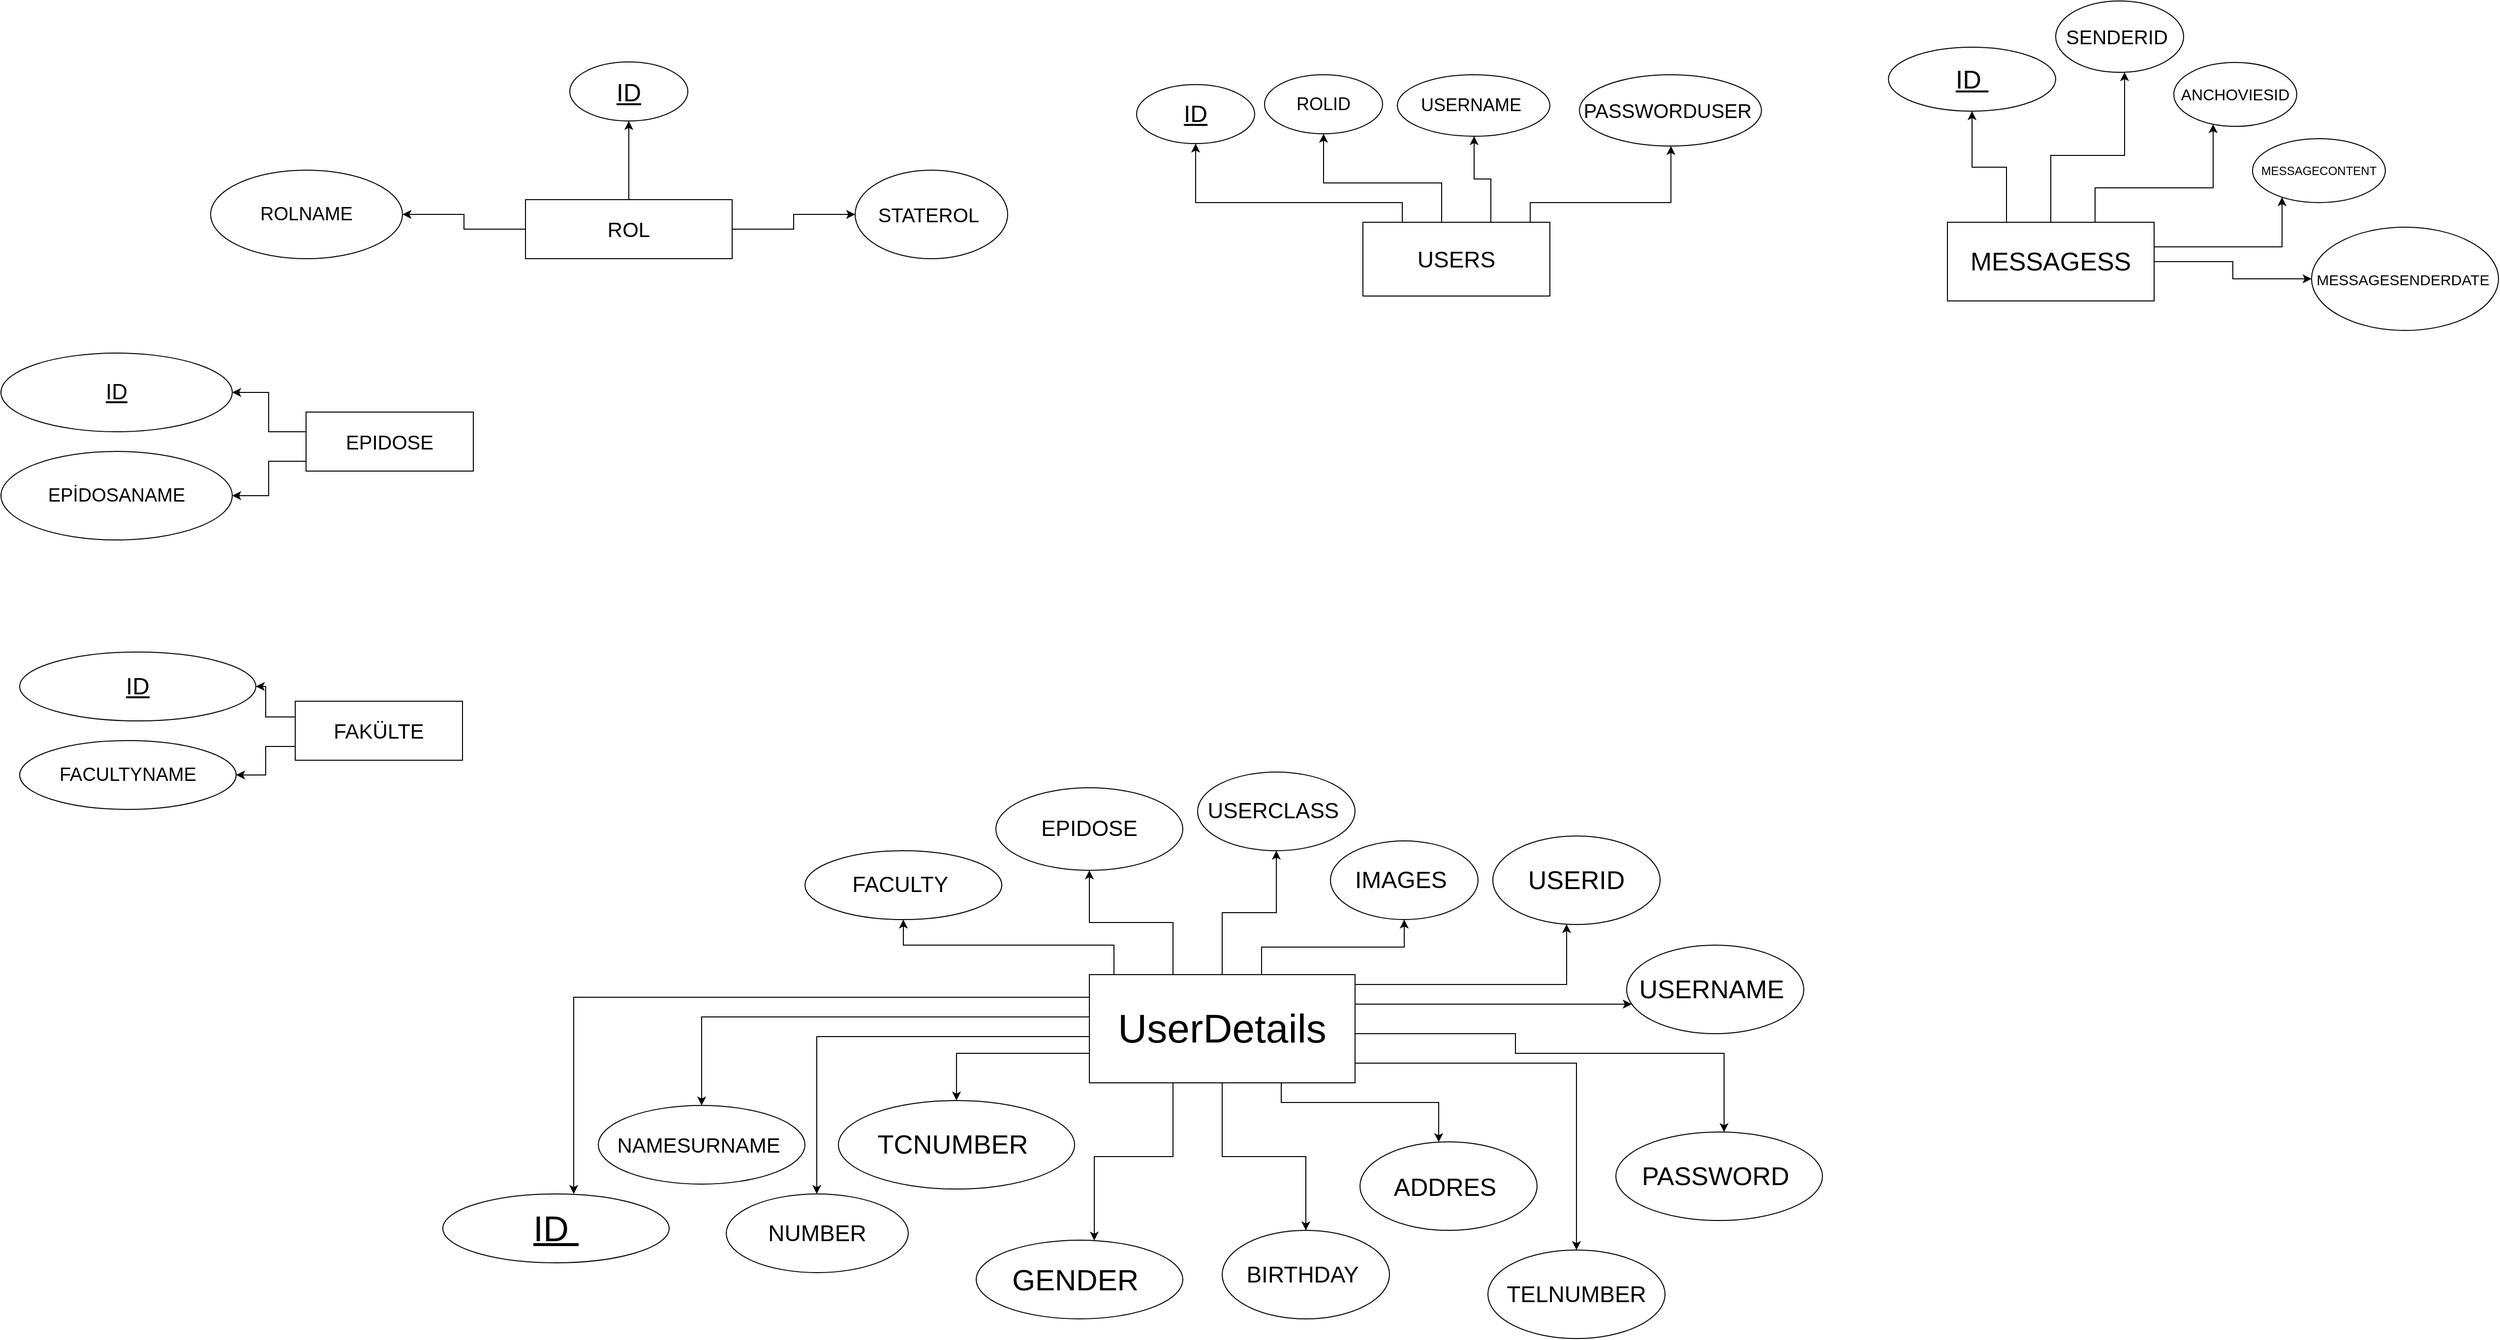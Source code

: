 <mxfile version="14.7.6" type="github">
  <diagram id="iLOddAPAIE1e-kMwzZWQ" name="Page-1">
    <mxGraphModel dx="3400" dy="2617" grid="1" gridSize="10" guides="1" tooltips="1" connect="1" arrows="1" fold="1" page="1" pageScale="1" pageWidth="827" pageHeight="1169" math="0" shadow="0">
      <root>
        <mxCell id="0" />
        <mxCell id="1" parent="0" />
        <mxCell id="YBIj9dUf-_-UlEt8Z0m0-15" value="" style="edgeStyle=orthogonalEdgeStyle;rounded=0;orthogonalLoop=1;jettySize=auto;html=1;" parent="1" source="YBIj9dUf-_-UlEt8Z0m0-1" target="YBIj9dUf-_-UlEt8Z0m0-14" edge="1">
          <mxGeometry relative="1" as="geometry">
            <Array as="points">
              <mxPoint x="-325" y="613" />
              <mxPoint x="-325" y="642" />
            </Array>
          </mxGeometry>
        </mxCell>
        <mxCell id="YBIj9dUf-_-UlEt8Z0m0-16" value="" style="edgeStyle=orthogonalEdgeStyle;rounded=0;orthogonalLoop=1;jettySize=auto;html=1;" parent="1" source="YBIj9dUf-_-UlEt8Z0m0-1" target="YBIj9dUf-_-UlEt8Z0m0-6" edge="1">
          <mxGeometry relative="1" as="geometry">
            <Array as="points">
              <mxPoint x="-325" y="583" />
              <mxPoint x="-325" y="552" />
            </Array>
          </mxGeometry>
        </mxCell>
        <mxCell id="YBIj9dUf-_-UlEt8Z0m0-1" value="&lt;font style=&quot;vertical-align: inherit&quot;&gt;&lt;font style=&quot;vertical-align: inherit ; font-size: 21px&quot;&gt;FAKÜLTE&lt;/font&gt;&lt;/font&gt;" style="rounded=0;whiteSpace=wrap;html=1;" parent="1" vertex="1">
          <mxGeometry x="-295" y="567" width="170" height="60" as="geometry" />
        </mxCell>
        <mxCell id="YBIj9dUf-_-UlEt8Z0m0-21" value="" style="edgeStyle=orthogonalEdgeStyle;rounded=0;orthogonalLoop=1;jettySize=auto;html=1;" parent="1" source="YBIj9dUf-_-UlEt8Z0m0-2" target="YBIj9dUf-_-UlEt8Z0m0-20" edge="1">
          <mxGeometry relative="1" as="geometry">
            <Array as="points">
              <mxPoint x="-322" y="293" />
              <mxPoint x="-322" y="253" />
            </Array>
          </mxGeometry>
        </mxCell>
        <mxCell id="YBIj9dUf-_-UlEt8Z0m0-24" value="" style="edgeStyle=orthogonalEdgeStyle;rounded=0;orthogonalLoop=1;jettySize=auto;html=1;" parent="1" source="YBIj9dUf-_-UlEt8Z0m0-2" target="YBIj9dUf-_-UlEt8Z0m0-23" edge="1">
          <mxGeometry relative="1" as="geometry">
            <Array as="points">
              <mxPoint x="-322" y="323" />
              <mxPoint x="-322" y="358" />
            </Array>
          </mxGeometry>
        </mxCell>
        <mxCell id="YBIj9dUf-_-UlEt8Z0m0-2" value="&lt;font style=&quot;vertical-align: inherit&quot;&gt;&lt;font style=&quot;vertical-align: inherit ; font-size: 20px&quot;&gt;&lt;font style=&quot;vertical-align: inherit&quot;&gt;&lt;font style=&quot;vertical-align: inherit&quot;&gt;EPIDOSE&lt;/font&gt;&lt;/font&gt;&lt;/font&gt;&lt;/font&gt;" style="rounded=0;whiteSpace=wrap;html=1;" parent="1" vertex="1">
          <mxGeometry x="-284" y="273" width="170" height="60" as="geometry" />
        </mxCell>
        <mxCell id="YBIj9dUf-_-UlEt8Z0m0-6" value="&lt;span style=&quot;font-size: 24px&quot;&gt;&lt;u&gt;ID&lt;/u&gt;&lt;/span&gt;" style="ellipse;whiteSpace=wrap;html=1;rounded=0;" parent="1" vertex="1">
          <mxGeometry x="-575" y="517" width="240" height="70" as="geometry" />
        </mxCell>
        <mxCell id="YBIj9dUf-_-UlEt8Z0m0-14" value="&lt;font style=&quot;vertical-align: inherit&quot;&gt;&lt;font style=&quot;vertical-align: inherit ; font-size: 19px&quot;&gt;FACULTYNAME&lt;/font&gt;&lt;/font&gt;" style="ellipse;whiteSpace=wrap;html=1;rounded=0;" parent="1" vertex="1">
          <mxGeometry x="-575" y="607" width="220" height="70" as="geometry" />
        </mxCell>
        <mxCell id="YBIj9dUf-_-UlEt8Z0m0-20" value="&lt;font style=&quot;vertical-align: inherit&quot;&gt;&lt;font style=&quot;vertical-align: inherit ; font-size: 22px&quot;&gt;&lt;u&gt;ID&lt;/u&gt;&lt;/font&gt;&lt;/font&gt;" style="ellipse;whiteSpace=wrap;html=1;rounded=0;" parent="1" vertex="1">
          <mxGeometry x="-594" y="213" width="235" height="80" as="geometry" />
        </mxCell>
        <mxCell id="YBIj9dUf-_-UlEt8Z0m0-26" value="" style="edgeStyle=orthogonalEdgeStyle;rounded=0;orthogonalLoop=1;jettySize=auto;html=1;" parent="1" source="YBIj9dUf-_-UlEt8Z0m0-22" target="YBIj9dUf-_-UlEt8Z0m0-25" edge="1">
          <mxGeometry relative="1" as="geometry" />
        </mxCell>
        <mxCell id="YBIj9dUf-_-UlEt8Z0m0-28" value="" style="edgeStyle=orthogonalEdgeStyle;rounded=0;orthogonalLoop=1;jettySize=auto;html=1;" parent="1" source="YBIj9dUf-_-UlEt8Z0m0-22" target="YBIj9dUf-_-UlEt8Z0m0-27" edge="1">
          <mxGeometry relative="1" as="geometry" />
        </mxCell>
        <mxCell id="YBIj9dUf-_-UlEt8Z0m0-30" value="" style="edgeStyle=orthogonalEdgeStyle;rounded=0;orthogonalLoop=1;jettySize=auto;html=1;" parent="1" source="YBIj9dUf-_-UlEt8Z0m0-22" target="YBIj9dUf-_-UlEt8Z0m0-29" edge="1">
          <mxGeometry relative="1" as="geometry" />
        </mxCell>
        <mxCell id="YBIj9dUf-_-UlEt8Z0m0-22" value="&lt;font style=&quot;vertical-align: inherit ; font-size: 21px&quot;&gt;&lt;font style=&quot;vertical-align: inherit ; font-size: 21px&quot;&gt;&lt;font style=&quot;vertical-align: inherit&quot;&gt;&lt;font style=&quot;vertical-align: inherit&quot;&gt;ROL&lt;/font&gt;&lt;/font&gt;&lt;/font&gt;&lt;/font&gt;" style="rounded=0;whiteSpace=wrap;html=1;" parent="1" vertex="1">
          <mxGeometry x="-61" y="57" width="210" height="60" as="geometry" />
        </mxCell>
        <mxCell id="YBIj9dUf-_-UlEt8Z0m0-23" value="&lt;font style=&quot;vertical-align: inherit ; font-size: 19px&quot;&gt;&lt;font style=&quot;vertical-align: inherit ; font-size: 19px&quot;&gt;&lt;font style=&quot;vertical-align: inherit ; font-size: 19px&quot;&gt;&lt;font style=&quot;vertical-align: inherit ; font-size: 19px&quot;&gt;EPİDOSANAME&lt;/font&gt;&lt;/font&gt;&lt;/font&gt;&lt;/font&gt;" style="ellipse;whiteSpace=wrap;html=1;rounded=0;" parent="1" vertex="1">
          <mxGeometry x="-594" y="313" width="235" height="90" as="geometry" />
        </mxCell>
        <mxCell id="YBIj9dUf-_-UlEt8Z0m0-25" value="&lt;font style=&quot;vertical-align: inherit&quot;&gt;&lt;font style=&quot;vertical-align: inherit ; font-size: 25px&quot;&gt;&lt;u&gt;ID&lt;/u&gt;&lt;/font&gt;&lt;/font&gt;" style="ellipse;whiteSpace=wrap;html=1;rounded=0;" parent="1" vertex="1">
          <mxGeometry x="-16" y="-83" width="120" height="60" as="geometry" />
        </mxCell>
        <mxCell id="YBIj9dUf-_-UlEt8Z0m0-27" value="&lt;font style=&quot;vertical-align: inherit&quot;&gt;&lt;font style=&quot;vertical-align: inherit ; font-size: 19px&quot;&gt;ROLNAME&lt;/font&gt;&lt;/font&gt;" style="ellipse;whiteSpace=wrap;html=1;rounded=0;" parent="1" vertex="1">
          <mxGeometry x="-381" y="27" width="195" height="90" as="geometry" />
        </mxCell>
        <mxCell id="YBIj9dUf-_-UlEt8Z0m0-29" value="&lt;font style=&quot;vertical-align: inherit ; font-size: 20px&quot;&gt;&lt;font style=&quot;vertical-align: inherit ; font-size: 20px&quot;&gt;STATEROL&amp;nbsp;&lt;/font&gt;&lt;/font&gt;" style="ellipse;whiteSpace=wrap;html=1;rounded=0;" parent="1" vertex="1">
          <mxGeometry x="274" y="27" width="155" height="90" as="geometry" />
        </mxCell>
        <mxCell id="YBIj9dUf-_-UlEt8Z0m0-34" value="" style="edgeStyle=orthogonalEdgeStyle;rounded=0;orthogonalLoop=1;jettySize=auto;html=1;" parent="1" source="YBIj9dUf-_-UlEt8Z0m0-31" target="YBIj9dUf-_-UlEt8Z0m0-32" edge="1">
          <mxGeometry relative="1" as="geometry">
            <Array as="points">
              <mxPoint x="830" y="60" />
              <mxPoint x="620" y="60" />
            </Array>
          </mxGeometry>
        </mxCell>
        <mxCell id="YBIj9dUf-_-UlEt8Z0m0-36" value="" style="edgeStyle=orthogonalEdgeStyle;rounded=0;orthogonalLoop=1;jettySize=auto;html=1;" parent="1" source="YBIj9dUf-_-UlEt8Z0m0-31" target="YBIj9dUf-_-UlEt8Z0m0-35" edge="1">
          <mxGeometry relative="1" as="geometry">
            <Array as="points">
              <mxPoint x="920" y="36" />
              <mxPoint x="903" y="36" />
            </Array>
          </mxGeometry>
        </mxCell>
        <mxCell id="YBIj9dUf-_-UlEt8Z0m0-38" value="" style="edgeStyle=orthogonalEdgeStyle;rounded=0;orthogonalLoop=1;jettySize=auto;html=1;" parent="1" source="YBIj9dUf-_-UlEt8Z0m0-31" target="YBIj9dUf-_-UlEt8Z0m0-37" edge="1">
          <mxGeometry relative="1" as="geometry">
            <Array as="points">
              <mxPoint x="960" y="60" />
              <mxPoint x="1103" y="60" />
            </Array>
          </mxGeometry>
        </mxCell>
        <mxCell id="YBIj9dUf-_-UlEt8Z0m0-40" value="" style="edgeStyle=orthogonalEdgeStyle;rounded=0;orthogonalLoop=1;jettySize=auto;html=1;" parent="1" source="YBIj9dUf-_-UlEt8Z0m0-31" target="YBIj9dUf-_-UlEt8Z0m0-39" edge="1">
          <mxGeometry relative="1" as="geometry">
            <Array as="points">
              <mxPoint x="870" y="40" />
              <mxPoint x="750" y="40" />
            </Array>
          </mxGeometry>
        </mxCell>
        <mxCell id="YBIj9dUf-_-UlEt8Z0m0-31" value="&lt;font style=&quot;vertical-align: inherit&quot;&gt;&lt;font style=&quot;vertical-align: inherit ; font-size: 23px&quot;&gt;USERS&lt;/font&gt;&lt;/font&gt;" style="rounded=0;whiteSpace=wrap;html=1;" parent="1" vertex="1">
          <mxGeometry x="790" y="80" width="190" height="75" as="geometry" />
        </mxCell>
        <mxCell id="YBIj9dUf-_-UlEt8Z0m0-32" value="&lt;font style=&quot;vertical-align: inherit&quot;&gt;&lt;font style=&quot;vertical-align: inherit&quot;&gt;&lt;font style=&quot;vertical-align: inherit&quot;&gt;&lt;font style=&quot;vertical-align: inherit&quot; size=&quot;1&quot;&gt;&lt;u style=&quot;font-size: 24px&quot;&gt;ID&lt;/u&gt;&lt;/font&gt;&lt;/font&gt;&lt;/font&gt;&lt;/font&gt;" style="ellipse;whiteSpace=wrap;html=1;rounded=0;" parent="1" vertex="1">
          <mxGeometry x="560" y="-60" width="120" height="60" as="geometry" />
        </mxCell>
        <mxCell id="YBIj9dUf-_-UlEt8Z0m0-35" value="&lt;font style=&quot;vertical-align: inherit&quot;&gt;&lt;font style=&quot;vertical-align: inherit ; font-size: 18px&quot;&gt;USERNAME&amp;nbsp;&lt;/font&gt;&lt;/font&gt;" style="ellipse;whiteSpace=wrap;html=1;rounded=0;" parent="1" vertex="1">
          <mxGeometry x="825" y="-70" width="155" height="62.5" as="geometry" />
        </mxCell>
        <mxCell id="YBIj9dUf-_-UlEt8Z0m0-37" value="&lt;font style=&quot;vertical-align: inherit&quot;&gt;&lt;font style=&quot;vertical-align: inherit ; font-size: 20px&quot;&gt;PASSWORDUSER&amp;nbsp;&lt;/font&gt;&lt;/font&gt;" style="ellipse;whiteSpace=wrap;html=1;rounded=0;" parent="1" vertex="1">
          <mxGeometry x="1010" y="-70" width="185" height="72.5" as="geometry" />
        </mxCell>
        <mxCell id="YBIj9dUf-_-UlEt8Z0m0-39" value="&lt;font style=&quot;font-size: 18px&quot;&gt;ROLID&lt;/font&gt;" style="ellipse;whiteSpace=wrap;html=1;rounded=0;" parent="1" vertex="1">
          <mxGeometry x="690" y="-70" width="120" height="60" as="geometry" />
        </mxCell>
        <mxCell id="9qWHaLuGM5IBSYy4G178-3" value="" style="edgeStyle=orthogonalEdgeStyle;rounded=0;orthogonalLoop=1;jettySize=auto;html=1;" edge="1" parent="1">
          <mxGeometry relative="1" as="geometry">
            <mxPoint x="513.0" y="868.0" as="sourcePoint" />
            <mxPoint x="-12" y="1068" as="targetPoint" />
            <Array as="points">
              <mxPoint x="-12" y="868" />
            </Array>
          </mxGeometry>
        </mxCell>
        <mxCell id="9qWHaLuGM5IBSYy4G178-6" value="" style="edgeStyle=orthogonalEdgeStyle;rounded=0;orthogonalLoop=1;jettySize=auto;html=1;" edge="1" parent="1" target="9qWHaLuGM5IBSYy4G178-5">
          <mxGeometry relative="1" as="geometry">
            <mxPoint x="513.0" y="888.0" as="sourcePoint" />
            <Array as="points">
              <mxPoint x="118" y="888" />
            </Array>
          </mxGeometry>
        </mxCell>
        <mxCell id="9qWHaLuGM5IBSYy4G178-8" value="" style="edgeStyle=orthogonalEdgeStyle;rounded=0;orthogonalLoop=1;jettySize=auto;html=1;" edge="1" parent="1" target="9qWHaLuGM5IBSYy4G178-7">
          <mxGeometry relative="1" as="geometry">
            <mxPoint x="513.0" y="908.0" as="sourcePoint" />
            <Array as="points">
              <mxPoint x="235" y="908" />
            </Array>
          </mxGeometry>
        </mxCell>
        <mxCell id="9qWHaLuGM5IBSYy4G178-10" value="" style="edgeStyle=orthogonalEdgeStyle;rounded=0;orthogonalLoop=1;jettySize=auto;html=1;" edge="1" parent="1" source="9qWHaLuGM5IBSYy4G178-1" target="9qWHaLuGM5IBSYy4G178-9">
          <mxGeometry relative="1" as="geometry">
            <Array as="points">
              <mxPoint x="377" y="925" />
            </Array>
          </mxGeometry>
        </mxCell>
        <mxCell id="9qWHaLuGM5IBSYy4G178-12" value="" style="edgeStyle=orthogonalEdgeStyle;rounded=0;orthogonalLoop=1;jettySize=auto;html=1;" edge="1" parent="1" source="9qWHaLuGM5IBSYy4G178-1" target="9qWHaLuGM5IBSYy4G178-11">
          <mxGeometry relative="1" as="geometry">
            <Array as="points">
              <mxPoint x="597" y="1030" />
              <mxPoint x="517" y="1030" />
            </Array>
          </mxGeometry>
        </mxCell>
        <mxCell id="9qWHaLuGM5IBSYy4G178-15" value="" style="edgeStyle=orthogonalEdgeStyle;rounded=0;orthogonalLoop=1;jettySize=auto;html=1;" edge="1" parent="1" source="9qWHaLuGM5IBSYy4G178-1" target="9qWHaLuGM5IBSYy4G178-14">
          <mxGeometry relative="1" as="geometry" />
        </mxCell>
        <mxCell id="9qWHaLuGM5IBSYy4G178-17" value="" style="edgeStyle=orthogonalEdgeStyle;rounded=0;orthogonalLoop=1;jettySize=auto;html=1;" edge="1" parent="1" source="9qWHaLuGM5IBSYy4G178-1" target="9qWHaLuGM5IBSYy4G178-16">
          <mxGeometry relative="1" as="geometry">
            <Array as="points">
              <mxPoint x="707" y="975" />
              <mxPoint x="867" y="975" />
            </Array>
          </mxGeometry>
        </mxCell>
        <mxCell id="9qWHaLuGM5IBSYy4G178-19" value="" style="edgeStyle=orthogonalEdgeStyle;rounded=0;orthogonalLoop=1;jettySize=auto;html=1;" edge="1" parent="1" source="9qWHaLuGM5IBSYy4G178-1" target="9qWHaLuGM5IBSYy4G178-18">
          <mxGeometry relative="1" as="geometry">
            <Array as="points">
              <mxPoint x="1007" y="935" />
            </Array>
          </mxGeometry>
        </mxCell>
        <mxCell id="9qWHaLuGM5IBSYy4G178-21" value="" style="edgeStyle=orthogonalEdgeStyle;rounded=0;orthogonalLoop=1;jettySize=auto;html=1;" edge="1" parent="1" source="9qWHaLuGM5IBSYy4G178-1" target="9qWHaLuGM5IBSYy4G178-20">
          <mxGeometry relative="1" as="geometry">
            <Array as="points">
              <mxPoint x="537" y="815" />
              <mxPoint x="323" y="815" />
            </Array>
          </mxGeometry>
        </mxCell>
        <mxCell id="9qWHaLuGM5IBSYy4G178-23" value="" style="edgeStyle=orthogonalEdgeStyle;rounded=0;orthogonalLoop=1;jettySize=auto;html=1;" edge="1" parent="1" source="9qWHaLuGM5IBSYy4G178-1" target="9qWHaLuGM5IBSYy4G178-22">
          <mxGeometry relative="1" as="geometry">
            <Array as="points">
              <mxPoint x="597" y="792" />
              <mxPoint x="512" y="792" />
            </Array>
          </mxGeometry>
        </mxCell>
        <mxCell id="9qWHaLuGM5IBSYy4G178-26" value="" style="edgeStyle=orthogonalEdgeStyle;rounded=0;orthogonalLoop=1;jettySize=auto;html=1;" edge="1" parent="1" source="9qWHaLuGM5IBSYy4G178-1" target="9qWHaLuGM5IBSYy4G178-25">
          <mxGeometry relative="1" as="geometry" />
        </mxCell>
        <mxCell id="9qWHaLuGM5IBSYy4G178-28" value="" style="edgeStyle=orthogonalEdgeStyle;rounded=0;orthogonalLoop=1;jettySize=auto;html=1;" edge="1" parent="1" source="9qWHaLuGM5IBSYy4G178-1" target="9qWHaLuGM5IBSYy4G178-27">
          <mxGeometry relative="1" as="geometry">
            <Array as="points">
              <mxPoint x="687" y="817" />
              <mxPoint x="832" y="817" />
            </Array>
          </mxGeometry>
        </mxCell>
        <mxCell id="9qWHaLuGM5IBSYy4G178-30" value="" style="edgeStyle=orthogonalEdgeStyle;rounded=0;orthogonalLoop=1;jettySize=auto;html=1;" edge="1" parent="1" source="9qWHaLuGM5IBSYy4G178-1" target="9qWHaLuGM5IBSYy4G178-29">
          <mxGeometry relative="1" as="geometry">
            <Array as="points">
              <mxPoint x="997" y="855" />
            </Array>
          </mxGeometry>
        </mxCell>
        <mxCell id="9qWHaLuGM5IBSYy4G178-32" value="" style="edgeStyle=orthogonalEdgeStyle;rounded=0;orthogonalLoop=1;jettySize=auto;html=1;" edge="1" parent="1" source="9qWHaLuGM5IBSYy4G178-1" target="9qWHaLuGM5IBSYy4G178-33">
          <mxGeometry relative="1" as="geometry">
            <mxPoint x="1107" y="895" as="targetPoint" />
            <Array as="points">
              <mxPoint x="857" y="875" />
              <mxPoint x="857" y="875" />
            </Array>
          </mxGeometry>
        </mxCell>
        <mxCell id="9qWHaLuGM5IBSYy4G178-36" value="" style="edgeStyle=orthogonalEdgeStyle;rounded=0;orthogonalLoop=1;jettySize=auto;html=1;" edge="1" parent="1" source="9qWHaLuGM5IBSYy4G178-1" target="9qWHaLuGM5IBSYy4G178-35">
          <mxGeometry relative="1" as="geometry">
            <Array as="points">
              <mxPoint x="945" y="905" />
              <mxPoint x="945" y="925" />
              <mxPoint x="1157" y="925" />
            </Array>
          </mxGeometry>
        </mxCell>
        <mxCell id="9qWHaLuGM5IBSYy4G178-1" value="&lt;font style=&quot;font-size: 41px&quot;&gt;UserDetails&lt;/font&gt;" style="rounded=0;whiteSpace=wrap;html=1;" vertex="1" parent="1">
          <mxGeometry x="512" y="845" width="270" height="110" as="geometry" />
        </mxCell>
        <mxCell id="9qWHaLuGM5IBSYy4G178-2" value="&lt;font style=&quot;font-size: 36px&quot;&gt;&lt;u&gt;ID&amp;nbsp;&lt;/u&gt;&lt;/font&gt;" style="ellipse;whiteSpace=wrap;html=1;rounded=0;" vertex="1" parent="1">
          <mxGeometry x="-145" y="1068" width="230" height="70" as="geometry" />
        </mxCell>
        <mxCell id="9qWHaLuGM5IBSYy4G178-5" value="&lt;font style=&quot;font-size: 21px&quot;&gt;NAMESURNAME&amp;nbsp;&lt;/font&gt;" style="ellipse;whiteSpace=wrap;html=1;rounded=0;" vertex="1" parent="1">
          <mxGeometry x="13" y="978" width="210" height="80" as="geometry" />
        </mxCell>
        <mxCell id="9qWHaLuGM5IBSYy4G178-7" value="&lt;font style=&quot;font-size: 23px&quot;&gt;NUMBER&lt;/font&gt;" style="ellipse;whiteSpace=wrap;html=1;rounded=0;" vertex="1" parent="1">
          <mxGeometry x="143" y="1068" width="185" height="80" as="geometry" />
        </mxCell>
        <mxCell id="9qWHaLuGM5IBSYy4G178-9" value="&lt;font style=&quot;font-size: 27px&quot;&gt;TCNUMBER&amp;nbsp;&lt;/font&gt;" style="ellipse;whiteSpace=wrap;html=1;rounded=0;" vertex="1" parent="1">
          <mxGeometry x="257" y="973" width="240" height="90" as="geometry" />
        </mxCell>
        <mxCell id="9qWHaLuGM5IBSYy4G178-11" value="&lt;font style=&quot;font-size: 30px&quot;&gt;GENDER&amp;nbsp;&lt;/font&gt;" style="ellipse;whiteSpace=wrap;html=1;rounded=0;" vertex="1" parent="1">
          <mxGeometry x="397" y="1115" width="210" height="80" as="geometry" />
        </mxCell>
        <mxCell id="9qWHaLuGM5IBSYy4G178-14" value="&lt;font style=&quot;font-size: 23px&quot;&gt;BIRTHDAY&amp;nbsp;&lt;/font&gt;" style="ellipse;whiteSpace=wrap;html=1;rounded=0;" vertex="1" parent="1">
          <mxGeometry x="647" y="1105" width="170" height="90" as="geometry" />
        </mxCell>
        <mxCell id="9qWHaLuGM5IBSYy4G178-16" value="&lt;font style=&quot;font-size: 25px&quot;&gt;ADDRES&amp;nbsp;&lt;/font&gt;" style="ellipse;whiteSpace=wrap;html=1;rounded=0;" vertex="1" parent="1">
          <mxGeometry x="787" y="1015" width="180" height="90" as="geometry" />
        </mxCell>
        <mxCell id="9qWHaLuGM5IBSYy4G178-18" value="&lt;font style=&quot;font-size: 23px&quot;&gt;TELNUMBER&lt;/font&gt;" style="ellipse;whiteSpace=wrap;html=1;rounded=0;" vertex="1" parent="1">
          <mxGeometry x="917" y="1125" width="180" height="90" as="geometry" />
        </mxCell>
        <mxCell id="9qWHaLuGM5IBSYy4G178-20" value="&lt;font style=&quot;font-size: 22px&quot;&gt;FACULTY&amp;nbsp;&lt;/font&gt;" style="ellipse;whiteSpace=wrap;html=1;rounded=0;" vertex="1" parent="1">
          <mxGeometry x="223" y="719" width="200" height="70" as="geometry" />
        </mxCell>
        <mxCell id="9qWHaLuGM5IBSYy4G178-22" value="&lt;font style=&quot;font-size: 22px&quot;&gt;EPIDOSE&lt;/font&gt;" style="ellipse;whiteSpace=wrap;html=1;rounded=0;" vertex="1" parent="1">
          <mxGeometry x="417" y="655" width="190" height="84" as="geometry" />
        </mxCell>
        <mxCell id="9qWHaLuGM5IBSYy4G178-25" value="&lt;font style=&quot;font-size: 22px&quot;&gt;USERCLASS&amp;nbsp;&lt;/font&gt;" style="ellipse;whiteSpace=wrap;html=1;rounded=0;" vertex="1" parent="1">
          <mxGeometry x="622" y="639" width="160" height="80" as="geometry" />
        </mxCell>
        <mxCell id="9qWHaLuGM5IBSYy4G178-27" value="&lt;font style=&quot;font-size: 24px&quot;&gt;IMAGES&amp;nbsp;&lt;/font&gt;" style="ellipse;whiteSpace=wrap;html=1;rounded=0;" vertex="1" parent="1">
          <mxGeometry x="757" y="709" width="150" height="80" as="geometry" />
        </mxCell>
        <mxCell id="9qWHaLuGM5IBSYy4G178-29" value="&lt;font style=&quot;font-size: 26px&quot;&gt;USERID&lt;/font&gt;" style="ellipse;whiteSpace=wrap;html=1;rounded=0;" vertex="1" parent="1">
          <mxGeometry x="922" y="704" width="170" height="90" as="geometry" />
        </mxCell>
        <mxCell id="9qWHaLuGM5IBSYy4G178-33" value="&lt;font style=&quot;font-size: 26px&quot;&gt;USERNAME&amp;nbsp;&lt;/font&gt;" style="ellipse;whiteSpace=wrap;html=1;" vertex="1" parent="1">
          <mxGeometry x="1058" y="815" width="180" height="90" as="geometry" />
        </mxCell>
        <mxCell id="9qWHaLuGM5IBSYy4G178-35" value="&lt;font style=&quot;font-size: 26px&quot;&gt;PASSWORD&amp;nbsp;&lt;/font&gt;" style="ellipse;whiteSpace=wrap;html=1;rounded=0;" vertex="1" parent="1">
          <mxGeometry x="1047" y="1005" width="210" height="90" as="geometry" />
        </mxCell>
        <mxCell id="9qWHaLuGM5IBSYy4G178-39" value="" style="edgeStyle=orthogonalEdgeStyle;rounded=0;orthogonalLoop=1;jettySize=auto;html=1;" edge="1" parent="1" source="9qWHaLuGM5IBSYy4G178-37" target="9qWHaLuGM5IBSYy4G178-38">
          <mxGeometry relative="1" as="geometry">
            <Array as="points">
              <mxPoint x="1444" y="24" />
              <mxPoint x="1409" y="24" />
            </Array>
          </mxGeometry>
        </mxCell>
        <mxCell id="9qWHaLuGM5IBSYy4G178-40" value="" style="edgeStyle=orthogonalEdgeStyle;rounded=0;orthogonalLoop=1;jettySize=auto;html=1;" edge="1" parent="1" source="9qWHaLuGM5IBSYy4G178-37" target="9qWHaLuGM5IBSYy4G178-41">
          <mxGeometry relative="1" as="geometry">
            <mxPoint x="1554" y="-55" as="targetPoint" />
            <Array as="points">
              <mxPoint x="1489" y="12" />
              <mxPoint x="1564" y="12" />
            </Array>
          </mxGeometry>
        </mxCell>
        <mxCell id="9qWHaLuGM5IBSYy4G178-43" value="" style="edgeStyle=orthogonalEdgeStyle;rounded=0;orthogonalLoop=1;jettySize=auto;html=1;" edge="1" parent="1" source="9qWHaLuGM5IBSYy4G178-37" target="9qWHaLuGM5IBSYy4G178-42">
          <mxGeometry relative="1" as="geometry">
            <Array as="points">
              <mxPoint x="1534" y="45" />
              <mxPoint x="1654" y="45" />
            </Array>
          </mxGeometry>
        </mxCell>
        <mxCell id="9qWHaLuGM5IBSYy4G178-45" value="" style="edgeStyle=orthogonalEdgeStyle;rounded=0;orthogonalLoop=1;jettySize=auto;html=1;" edge="1" parent="1" source="9qWHaLuGM5IBSYy4G178-37" target="9qWHaLuGM5IBSYy4G178-44">
          <mxGeometry relative="1" as="geometry">
            <Array as="points">
              <mxPoint x="1724" y="105" />
            </Array>
          </mxGeometry>
        </mxCell>
        <mxCell id="9qWHaLuGM5IBSYy4G178-47" value="" style="edgeStyle=orthogonalEdgeStyle;rounded=0;orthogonalLoop=1;jettySize=auto;html=1;" edge="1" parent="1" source="9qWHaLuGM5IBSYy4G178-37" target="9qWHaLuGM5IBSYy4G178-46">
          <mxGeometry relative="1" as="geometry" />
        </mxCell>
        <mxCell id="9qWHaLuGM5IBSYy4G178-37" value="&lt;font style=&quot;font-size: 26px&quot;&gt;MESSAGESS&lt;/font&gt;" style="rounded=0;whiteSpace=wrap;html=1;" vertex="1" parent="1">
          <mxGeometry x="1384" y="80" width="210" height="80" as="geometry" />
        </mxCell>
        <mxCell id="9qWHaLuGM5IBSYy4G178-38" value="&lt;font style=&quot;font-size: 26px&quot;&gt;&lt;u&gt;ID&amp;nbsp;&lt;/u&gt;&lt;/font&gt;" style="ellipse;whiteSpace=wrap;html=1;rounded=0;" vertex="1" parent="1">
          <mxGeometry x="1324" y="-98" width="170" height="65" as="geometry" />
        </mxCell>
        <mxCell id="9qWHaLuGM5IBSYy4G178-41" value="&lt;font style=&quot;font-size: 20px&quot;&gt;SENDERID&amp;nbsp;&lt;/font&gt;" style="ellipse;whiteSpace=wrap;html=1;" vertex="1" parent="1">
          <mxGeometry x="1494" y="-145" width="130" height="72.5" as="geometry" />
        </mxCell>
        <mxCell id="9qWHaLuGM5IBSYy4G178-42" value="&lt;font style=&quot;font-size: 16px&quot;&gt;ANCHOVIESID&lt;/font&gt;" style="ellipse;whiteSpace=wrap;html=1;rounded=0;" vertex="1" parent="1">
          <mxGeometry x="1614" y="-82.5" width="125" height="65" as="geometry" />
        </mxCell>
        <mxCell id="9qWHaLuGM5IBSYy4G178-44" value="MESSAGECONTENT" style="ellipse;whiteSpace=wrap;html=1;rounded=0;" vertex="1" parent="1">
          <mxGeometry x="1694" y="-5" width="135" height="65" as="geometry" />
        </mxCell>
        <mxCell id="9qWHaLuGM5IBSYy4G178-46" value="&lt;font style=&quot;font-size: 15px&quot;&gt;MESSAGESENDERDATE&amp;nbsp;&lt;/font&gt;" style="ellipse;whiteSpace=wrap;html=1;rounded=0;" vertex="1" parent="1">
          <mxGeometry x="1754" y="85" width="190" height="105" as="geometry" />
        </mxCell>
      </root>
    </mxGraphModel>
  </diagram>
</mxfile>
